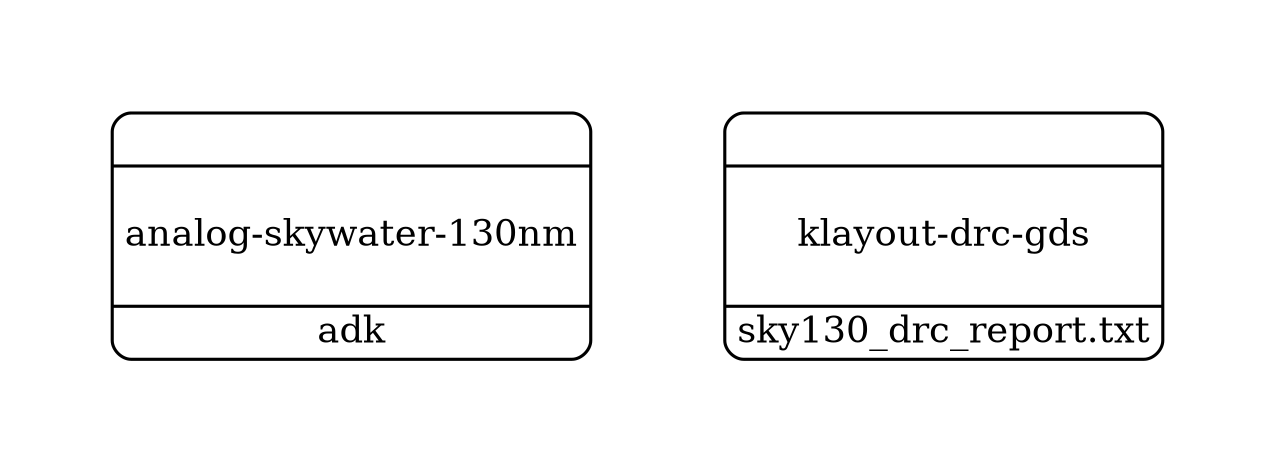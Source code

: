 digraph {
label="";
labelloc="t";
fontsize=60;
size="8.5;11";
ratio="fill";
margin=0;
pad=1;
rankdir="TB";
concentrate=true;
splines=polyline;
center=true;
nodesep=1.2;
ranksep=0.8;
analog_skywater_130nm [ fontsize=24, width=2, penwidth=2, shape=Mrecord, label="{ {  } | \n
analog-skywater-130nm

\n\n | { <o_adk> adk } }", color=black ];
klayout_drc_gds [ fontsize=24, width=2, penwidth=2, shape=Mrecord, label="{ {  } | \n
klayout-drc-gds

\n\n | { <o_sky130_drc_report_txt> sky130_drc_report.txt } }", color=black ];

}